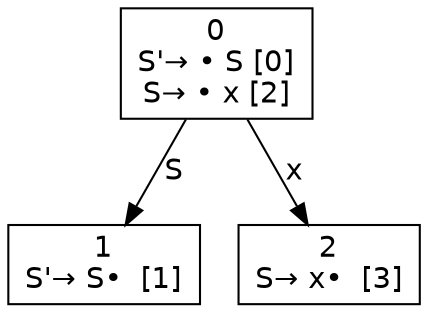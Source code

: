 digraph d{
node [fontname=Helvetica,shape=box];
edge [fontname=Helvetica];
n0 [label=<0<br />S'→ • S [0]<br />S→ • x [2]>];
n1 [label=<1<br />S'→ S•  [1]>];
n2 [label=<2<br />S→ x•  [3]>];
n0 -> n1 [label="S"];
n0 -> n2 [label="x"];
}